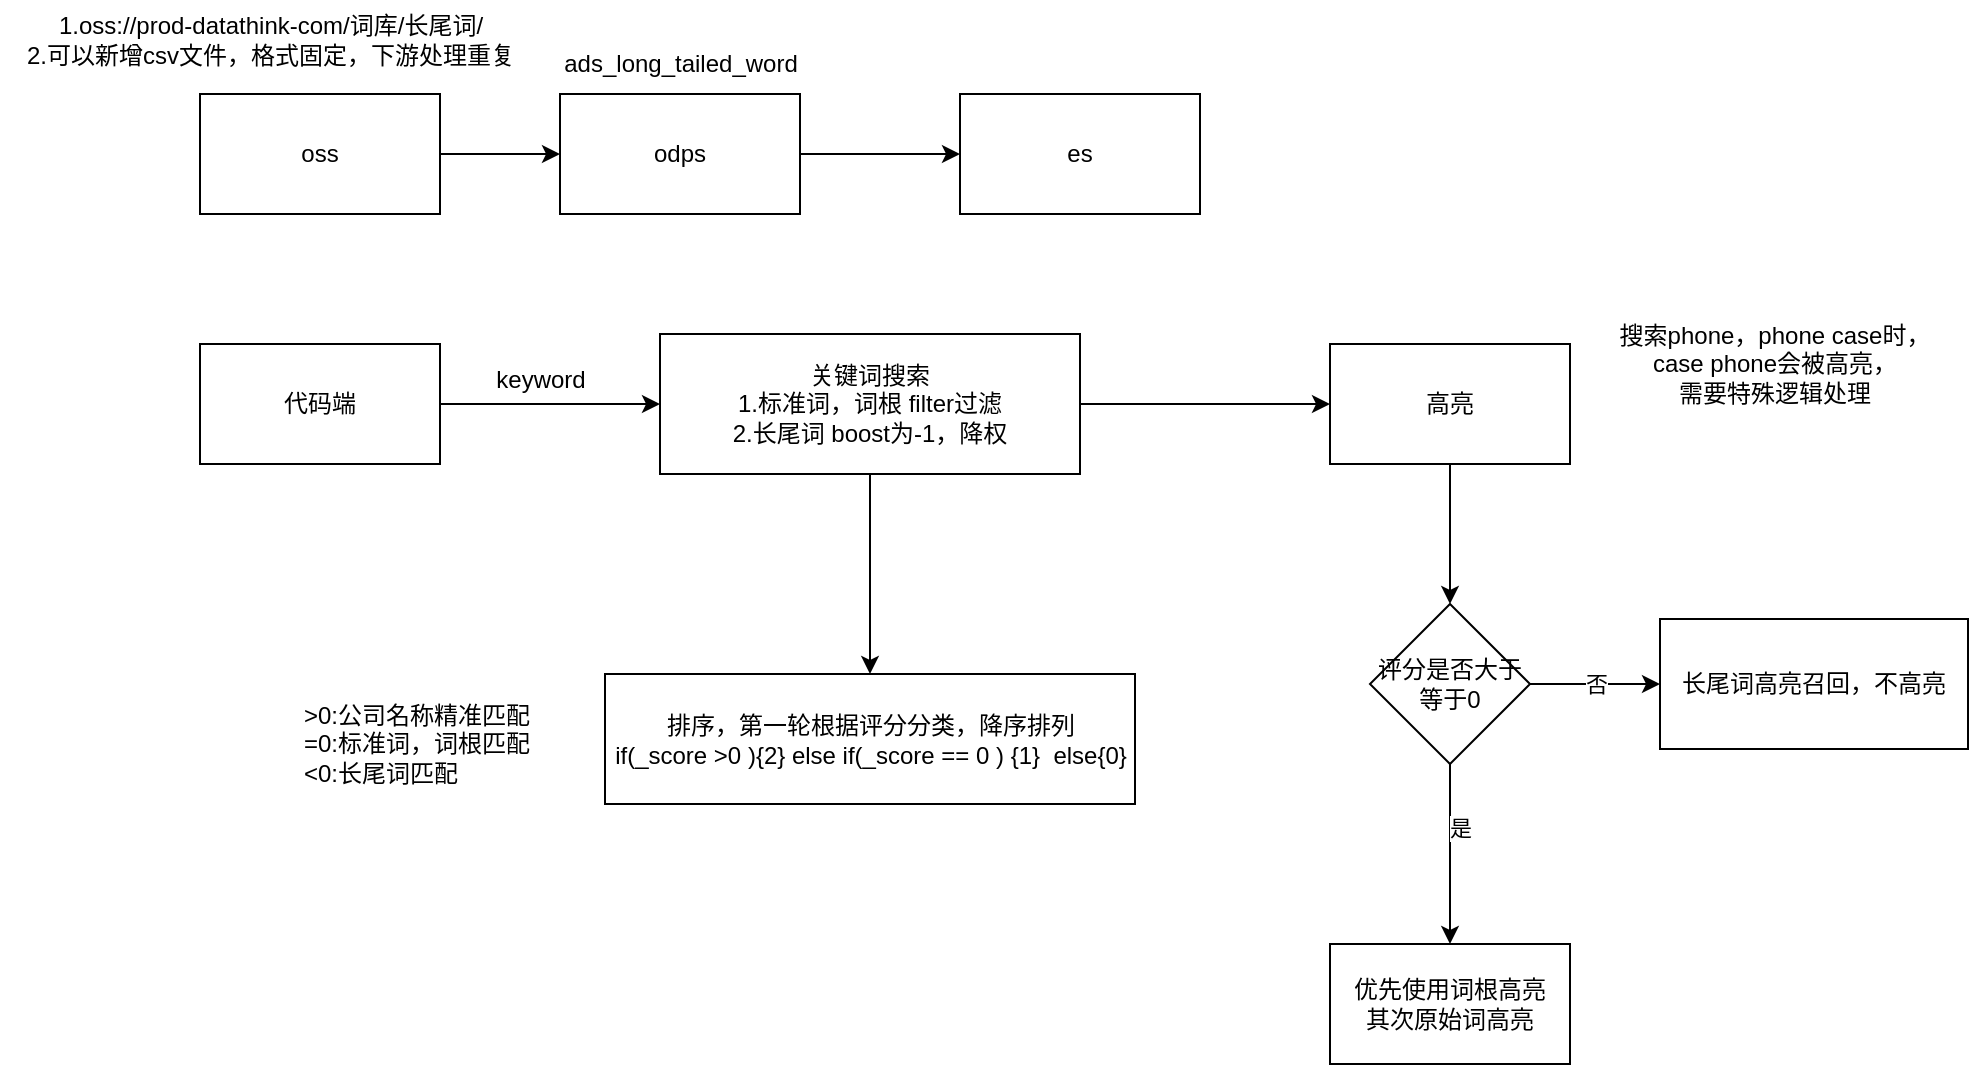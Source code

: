 <mxfile version="21.3.2" type="github">
  <diagram name="第 1 页" id="62kFELT9x6iCUjwGjMxL">
    <mxGraphModel dx="1434" dy="796" grid="1" gridSize="10" guides="1" tooltips="1" connect="1" arrows="1" fold="1" page="1" pageScale="1" pageWidth="827" pageHeight="1169" math="0" shadow="0">
      <root>
        <mxCell id="0" />
        <mxCell id="1" parent="0" />
        <mxCell id="0QGT_N69miXcDsaBbvX0-3" style="edgeStyle=orthogonalEdgeStyle;rounded=0;orthogonalLoop=1;jettySize=auto;html=1;entryX=0;entryY=0.5;entryDx=0;entryDy=0;" edge="1" parent="1" source="0QGT_N69miXcDsaBbvX0-1" target="0QGT_N69miXcDsaBbvX0-2">
          <mxGeometry relative="1" as="geometry" />
        </mxCell>
        <mxCell id="0QGT_N69miXcDsaBbvX0-1" value="oss" style="rounded=0;whiteSpace=wrap;html=1;" vertex="1" parent="1">
          <mxGeometry x="120" y="170" width="120" height="60" as="geometry" />
        </mxCell>
        <mxCell id="0QGT_N69miXcDsaBbvX0-5" value="" style="edgeStyle=orthogonalEdgeStyle;rounded=0;orthogonalLoop=1;jettySize=auto;html=1;" edge="1" parent="1" source="0QGT_N69miXcDsaBbvX0-2" target="0QGT_N69miXcDsaBbvX0-4">
          <mxGeometry relative="1" as="geometry" />
        </mxCell>
        <mxCell id="0QGT_N69miXcDsaBbvX0-2" value="odps" style="rounded=0;whiteSpace=wrap;html=1;" vertex="1" parent="1">
          <mxGeometry x="300" y="170" width="120" height="60" as="geometry" />
        </mxCell>
        <mxCell id="0QGT_N69miXcDsaBbvX0-4" value="es" style="rounded=0;whiteSpace=wrap;html=1;" vertex="1" parent="1">
          <mxGeometry x="500" y="170" width="120" height="60" as="geometry" />
        </mxCell>
        <mxCell id="0QGT_N69miXcDsaBbvX0-6" value="ads_long_tailed_word" style="text;html=1;align=center;verticalAlign=middle;resizable=0;points=[];autosize=1;strokeColor=none;fillColor=none;" vertex="1" parent="1">
          <mxGeometry x="290" y="140" width="140" height="30" as="geometry" />
        </mxCell>
        <mxCell id="0QGT_N69miXcDsaBbvX0-7" value="1.oss://prod-datathink-com/词库/长尾词/&lt;br&gt;2.可以新增csv文件，格式固定，下游处理重复" style="text;html=1;align=center;verticalAlign=middle;resizable=0;points=[];autosize=1;strokeColor=none;fillColor=none;" vertex="1" parent="1">
          <mxGeometry x="20" y="123" width="270" height="40" as="geometry" />
        </mxCell>
        <mxCell id="0QGT_N69miXcDsaBbvX0-12" style="edgeStyle=orthogonalEdgeStyle;rounded=0;orthogonalLoop=1;jettySize=auto;html=1;" edge="1" parent="1" source="0QGT_N69miXcDsaBbvX0-9" target="0QGT_N69miXcDsaBbvX0-11">
          <mxGeometry relative="1" as="geometry" />
        </mxCell>
        <mxCell id="0QGT_N69miXcDsaBbvX0-9" value="代码端" style="rounded=0;whiteSpace=wrap;html=1;" vertex="1" parent="1">
          <mxGeometry x="120" y="295" width="120" height="60" as="geometry" />
        </mxCell>
        <mxCell id="0QGT_N69miXcDsaBbvX0-15" value="" style="edgeStyle=orthogonalEdgeStyle;rounded=0;orthogonalLoop=1;jettySize=auto;html=1;" edge="1" parent="1" source="0QGT_N69miXcDsaBbvX0-11" target="0QGT_N69miXcDsaBbvX0-14">
          <mxGeometry relative="1" as="geometry" />
        </mxCell>
        <mxCell id="0QGT_N69miXcDsaBbvX0-24" value="" style="edgeStyle=orthogonalEdgeStyle;rounded=0;orthogonalLoop=1;jettySize=auto;html=1;" edge="1" parent="1" source="0QGT_N69miXcDsaBbvX0-11" target="0QGT_N69miXcDsaBbvX0-23">
          <mxGeometry relative="1" as="geometry" />
        </mxCell>
        <mxCell id="0QGT_N69miXcDsaBbvX0-11" value="关键词搜索&lt;br&gt;1.标准词，词根 filter过滤&lt;br&gt;2.长尾词 boost为-1，降权" style="rounded=0;whiteSpace=wrap;html=1;" vertex="1" parent="1">
          <mxGeometry x="350" y="290" width="210" height="70" as="geometry" />
        </mxCell>
        <mxCell id="0QGT_N69miXcDsaBbvX0-13" value="keyword" style="text;html=1;align=center;verticalAlign=middle;resizable=0;points=[];autosize=1;strokeColor=none;fillColor=none;" vertex="1" parent="1">
          <mxGeometry x="255" y="298" width="70" height="30" as="geometry" />
        </mxCell>
        <mxCell id="0QGT_N69miXcDsaBbvX0-17" value="" style="edgeStyle=orthogonalEdgeStyle;rounded=0;orthogonalLoop=1;jettySize=auto;html=1;" edge="1" parent="1" source="0QGT_N69miXcDsaBbvX0-14" target="0QGT_N69miXcDsaBbvX0-16">
          <mxGeometry relative="1" as="geometry" />
        </mxCell>
        <mxCell id="0QGT_N69miXcDsaBbvX0-14" value="高亮" style="whiteSpace=wrap;html=1;rounded=0;" vertex="1" parent="1">
          <mxGeometry x="685" y="295" width="120" height="60" as="geometry" />
        </mxCell>
        <mxCell id="0QGT_N69miXcDsaBbvX0-19" value="" style="edgeStyle=orthogonalEdgeStyle;rounded=0;orthogonalLoop=1;jettySize=auto;html=1;" edge="1" parent="1" source="0QGT_N69miXcDsaBbvX0-16" target="0QGT_N69miXcDsaBbvX0-18">
          <mxGeometry relative="1" as="geometry" />
        </mxCell>
        <mxCell id="0QGT_N69miXcDsaBbvX0-22" value="是" style="edgeLabel;html=1;align=center;verticalAlign=middle;resizable=0;points=[];" vertex="1" connectable="0" parent="0QGT_N69miXcDsaBbvX0-19">
          <mxGeometry x="-0.289" y="5" relative="1" as="geometry">
            <mxPoint as="offset" />
          </mxGeometry>
        </mxCell>
        <mxCell id="0QGT_N69miXcDsaBbvX0-21" value="否" style="edgeStyle=orthogonalEdgeStyle;rounded=0;orthogonalLoop=1;jettySize=auto;html=1;" edge="1" parent="1" source="0QGT_N69miXcDsaBbvX0-16" target="0QGT_N69miXcDsaBbvX0-20">
          <mxGeometry relative="1" as="geometry" />
        </mxCell>
        <mxCell id="0QGT_N69miXcDsaBbvX0-16" value="评分是否大于等于0" style="rhombus;whiteSpace=wrap;html=1;rounded=0;" vertex="1" parent="1">
          <mxGeometry x="705" y="425" width="80" height="80" as="geometry" />
        </mxCell>
        <mxCell id="0QGT_N69miXcDsaBbvX0-18" value="优先使用词根高亮&lt;br&gt;其次原始词高亮" style="whiteSpace=wrap;html=1;rounded=0;" vertex="1" parent="1">
          <mxGeometry x="685" y="595" width="120" height="60" as="geometry" />
        </mxCell>
        <mxCell id="0QGT_N69miXcDsaBbvX0-20" value="长尾词高亮召回，不高亮" style="whiteSpace=wrap;html=1;rounded=0;" vertex="1" parent="1">
          <mxGeometry x="850" y="432.5" width="154" height="65" as="geometry" />
        </mxCell>
        <mxCell id="0QGT_N69miXcDsaBbvX0-23" value="排序，第一轮根据评分分类，降序排列&lt;br&gt;if(_score &amp;gt;0 ){2} else if(_score == 0 ) {1}&amp;nbsp; else{0}" style="whiteSpace=wrap;html=1;rounded=0;" vertex="1" parent="1">
          <mxGeometry x="322.5" y="460" width="265" height="65" as="geometry" />
        </mxCell>
        <mxCell id="0QGT_N69miXcDsaBbvX0-25" value="&amp;gt;0:公司名称精准匹配&lt;br&gt;=0:标准词，词根匹配&lt;br&gt;&amp;lt;0:长尾词匹配" style="text;html=1;align=left;verticalAlign=middle;resizable=0;points=[];autosize=1;strokeColor=none;fillColor=none;" vertex="1" parent="1">
          <mxGeometry x="170" y="465" width="140" height="60" as="geometry" />
        </mxCell>
        <mxCell id="0QGT_N69miXcDsaBbvX0-26" value="搜索phone，phone case时， &lt;br&gt;case phone会被高亮，&lt;br&gt;需要特殊逻辑处理" style="text;html=1;align=center;verticalAlign=middle;resizable=0;points=[];autosize=1;strokeColor=none;fillColor=none;" vertex="1" parent="1">
          <mxGeometry x="817" y="275" width="180" height="60" as="geometry" />
        </mxCell>
      </root>
    </mxGraphModel>
  </diagram>
</mxfile>
